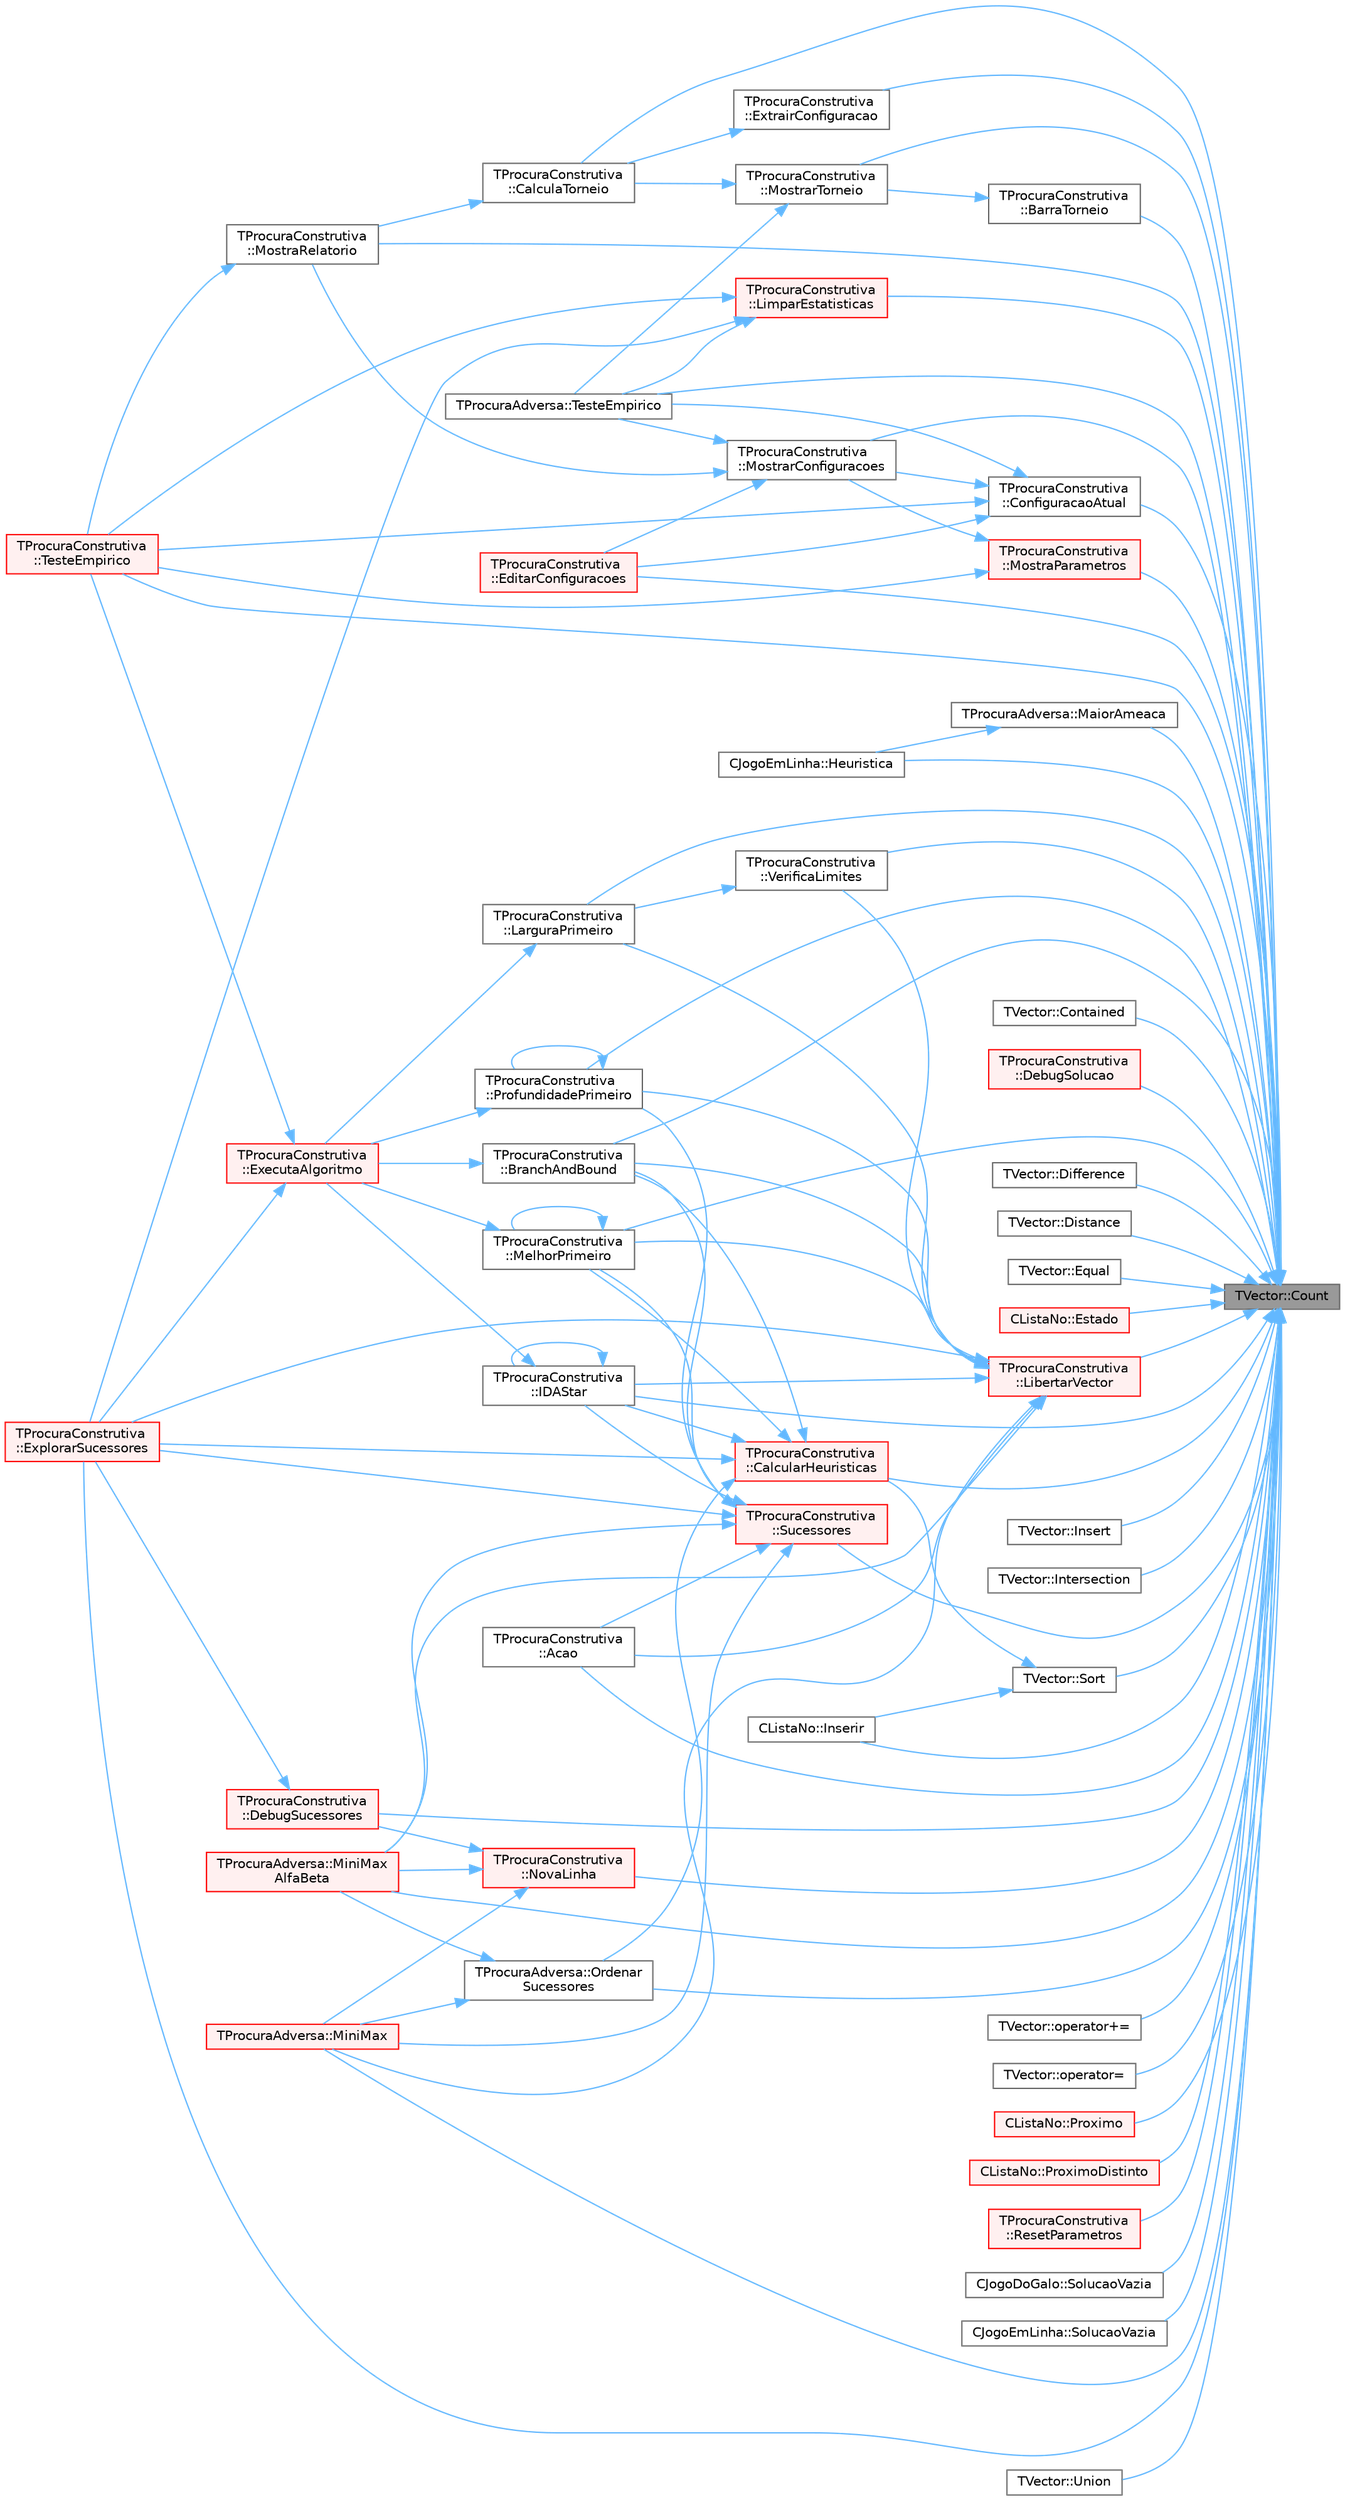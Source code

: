 digraph "TVector::Count"
{
 // LATEX_PDF_SIZE
  bgcolor="transparent";
  edge [fontname=Helvetica,fontsize=10,labelfontname=Helvetica,labelfontsize=10];
  node [fontname=Helvetica,fontsize=10,shape=box,height=0.2,width=0.4];
  rankdir="RL";
  Node1 [id="Node000001",label="TVector::Count",height=0.2,width=0.4,color="gray40", fillcolor="grey60", style="filled", fontcolor="black",tooltip=" "];
  Node1 -> Node2 [id="edge110_Node000001_Node000002",dir="back",color="steelblue1",style="solid",tooltip=" "];
  Node2 [id="Node000002",label="TProcuraConstrutiva\l::Acao",height=0.2,width=0.4,color="grey40", fillcolor="white", style="filled",URL="$group__RedefinicaoOpcional.html#gacccf4fbb52126ba19bfc456c0c6d5214",tooltip="Executa a ação (movimento, passo, jogada, lance, etc.) no estado atual."];
  Node1 -> Node3 [id="edge111_Node000001_Node000003",dir="back",color="steelblue1",style="solid",tooltip=" "];
  Node3 [id="Node000003",label="TProcuraConstrutiva\l::BarraTorneio",height=0.2,width=0.4,color="grey40", fillcolor="white", style="filled",URL="$classTProcuraConstrutiva.html#a555a752a4e2bf6a0e5ba1454eeb16e38",tooltip=" "];
  Node3 -> Node4 [id="edge112_Node000003_Node000004",dir="back",color="steelblue1",style="solid",tooltip=" "];
  Node4 [id="Node000004",label="TProcuraConstrutiva\l::MostrarTorneio",height=0.2,width=0.4,color="grey40", fillcolor="white", style="filled",URL="$classTProcuraConstrutiva.html#a12b8afb0fe836f489ada61cb33eb5dee",tooltip=" "];
  Node4 -> Node5 [id="edge113_Node000004_Node000005",dir="back",color="steelblue1",style="solid",tooltip=" "];
  Node5 [id="Node000005",label="TProcuraConstrutiva\l::CalculaTorneio",height=0.2,width=0.4,color="grey40", fillcolor="white", style="filled",URL="$classTProcuraConstrutiva.html#a589640c821d42dbcc476971995b511bf",tooltip=" "];
  Node5 -> Node6 [id="edge114_Node000005_Node000006",dir="back",color="steelblue1",style="solid",tooltip=" "];
  Node6 [id="Node000006",label="TProcuraConstrutiva\l::MostraRelatorio",height=0.2,width=0.4,color="grey40", fillcolor="white", style="filled",URL="$classTProcuraConstrutiva.html#ac7e1356d8cd516f18380d4f4c5730c2b",tooltip=" "];
  Node6 -> Node7 [id="edge115_Node000006_Node000007",dir="back",color="steelblue1",style="solid",tooltip=" "];
  Node7 [id="Node000007",label="TProcuraConstrutiva\l::TesteEmpirico",height=0.2,width=0.4,color="red", fillcolor="#FFF0F0", style="filled",URL="$group__RedefinicaoOpcional.html#gab2fca28035f165ce7c1d40acbfc8c971",tooltip="Executa testes empíricos, em todas as configurações guardadas, nas instâncias selecionadas."];
  Node4 -> Node12 [id="edge116_Node000004_Node000012",dir="back",color="steelblue1",style="solid",tooltip=" "];
  Node12 [id="Node000012",label="TProcuraAdversa::TesteEmpirico",height=0.2,width=0.4,color="grey40", fillcolor="white", style="filled",URL="$classTProcuraAdversa.html#ae849ba1f915dc5e0875faa281ba4bdbb",tooltip="Executa testes empíricos, em todas as configurações guardadas, nas instâncias selecionadas."];
  Node1 -> Node13 [id="edge117_Node000001_Node000013",dir="back",color="steelblue1",style="solid",tooltip=" "];
  Node13 [id="Node000013",label="TProcuraConstrutiva\l::BranchAndBound",height=0.2,width=0.4,color="grey40", fillcolor="white", style="filled",URL="$group__ProcurasInformadas.html#gafe804dbf6cabda9e627500c2d4f8aafd",tooltip="Executa o algoritmo Branch-and-Bound, um algoritmo informado."];
  Node13 -> Node14 [id="edge118_Node000013_Node000014",dir="back",color="steelblue1",style="solid",tooltip=" "];
  Node14 [id="Node000014",label="TProcuraConstrutiva\l::ExecutaAlgoritmo",height=0.2,width=0.4,color="red", fillcolor="#FFF0F0", style="filled",URL="$group__RedefinicaoOpcional.html#gae52871eb18c8ae656a2174acf43b3bb3",tooltip="Executa o algoritmo com os parametros atuais."];
  Node14 -> Node15 [id="edge119_Node000014_Node000015",dir="back",color="steelblue1",style="solid",tooltip=" "];
  Node15 [id="Node000015",label="TProcuraConstrutiva\l::ExplorarSucessores",height=0.2,width=0.4,color="red", fillcolor="#FFF0F0", style="filled",URL="$classTProcuraConstrutiva.html#ab5639efca5e48b564a8bdd9ec23a8955",tooltip=" "];
  Node14 -> Node7 [id="edge120_Node000014_Node000007",dir="back",color="steelblue1",style="solid",tooltip=" "];
  Node1 -> Node16 [id="edge121_Node000001_Node000016",dir="back",color="steelblue1",style="solid",tooltip=" "];
  Node16 [id="Node000016",label="TProcuraConstrutiva\l::CalcularHeuristicas",height=0.2,width=0.4,color="red", fillcolor="#FFF0F0", style="filled",URL="$classTProcuraConstrutiva.html#a640e74c9b6cd340761db671438ad679e",tooltip=" "];
  Node16 -> Node13 [id="edge122_Node000016_Node000013",dir="back",color="steelblue1",style="solid",tooltip=" "];
  Node16 -> Node15 [id="edge123_Node000016_Node000015",dir="back",color="steelblue1",style="solid",tooltip=" "];
  Node16 -> Node18 [id="edge124_Node000016_Node000018",dir="back",color="steelblue1",style="solid",tooltip=" "];
  Node18 [id="Node000018",label="TProcuraConstrutiva\l::IDAStar",height=0.2,width=0.4,color="grey40", fillcolor="white", style="filled",URL="$group__ProcurasInformadas.html#gae77f9608e7988052377d7025bee7c4e8",tooltip="Executa a procura IDA*, algoritmo informado."];
  Node18 -> Node14 [id="edge125_Node000018_Node000014",dir="back",color="steelblue1",style="solid",tooltip=" "];
  Node18 -> Node18 [id="edge126_Node000018_Node000018",dir="back",color="steelblue1",style="solid",tooltip=" "];
  Node16 -> Node19 [id="edge127_Node000016_Node000019",dir="back",color="steelblue1",style="solid",tooltip=" "];
  Node19 [id="Node000019",label="TProcuraConstrutiva\l::MelhorPrimeiro",height=0.2,width=0.4,color="grey40", fillcolor="white", style="filled",URL="$group__ProcurasInformadas.html#gaebb84182343041bc276e4ceceb4b13aa",tooltip="Executa a procura melhor primeiro, algoritmo informado."];
  Node19 -> Node14 [id="edge128_Node000019_Node000014",dir="back",color="steelblue1",style="solid",tooltip=" "];
  Node19 -> Node19 [id="edge129_Node000019_Node000019",dir="back",color="steelblue1",style="solid",tooltip=" "];
  Node16 -> Node20 [id="edge130_Node000016_Node000020",dir="back",color="steelblue1",style="solid",tooltip=" "];
  Node20 [id="Node000020",label="TProcuraAdversa::Ordenar\lSucessores",height=0.2,width=0.4,color="grey40", fillcolor="white", style="filled",URL="$classTProcuraAdversa.html#a369a3b5182150b22fd6deb0d46916d49",tooltip=" "];
  Node20 -> Node21 [id="edge131_Node000020_Node000021",dir="back",color="steelblue1",style="solid",tooltip=" "];
  Node21 [id="Node000021",label="TProcuraAdversa::MiniMax",height=0.2,width=0.4,color="red", fillcolor="#FFF0F0", style="filled",URL="$classTProcuraAdversa.html#a4d8542bcb03f17da8aa3038384104f24",tooltip="retorna o valor do estado actual, apos procura de profundidade nivel"];
  Node20 -> Node24 [id="edge132_Node000020_Node000024",dir="back",color="steelblue1",style="solid",tooltip=" "];
  Node24 [id="Node000024",label="TProcuraAdversa::MiniMax\lAlfaBeta",height=0.2,width=0.4,color="red", fillcolor="#FFF0F0", style="filled",URL="$classTProcuraAdversa.html#adb3f857b1c8b3ee26682e335dc6ed601",tooltip="retorna o valor do estado actual, apos procura de profundidade nivel. Idêntico a MiniMax"];
  Node1 -> Node5 [id="edge133_Node000001_Node000005",dir="back",color="steelblue1",style="solid",tooltip=" "];
  Node1 -> Node25 [id="edge134_Node000001_Node000025",dir="back",color="steelblue1",style="solid",tooltip=" "];
  Node25 [id="Node000025",label="TProcuraConstrutiva\l::ConfiguracaoAtual",height=0.2,width=0.4,color="grey40", fillcolor="white", style="filled",URL="$classTProcuraConstrutiva.html#a4c50b21dc4dc6a689af754dfce6e272f",tooltip=" "];
  Node25 -> Node26 [id="edge135_Node000025_Node000026",dir="back",color="steelblue1",style="solid",tooltip=" "];
  Node26 [id="Node000026",label="TProcuraConstrutiva\l::EditarConfiguracoes",height=0.2,width=0.4,color="red", fillcolor="#FFF0F0", style="filled",URL="$classTProcuraConstrutiva.html#a7e5329143aa8df478b68741d47fa6a7f",tooltip=" "];
  Node25 -> Node27 [id="edge136_Node000025_Node000027",dir="back",color="steelblue1",style="solid",tooltip=" "];
  Node27 [id="Node000027",label="TProcuraConstrutiva\l::MostrarConfiguracoes",height=0.2,width=0.4,color="grey40", fillcolor="white", style="filled",URL="$classTProcuraConstrutiva.html#a9d4bc5b86186bcba9cbee82588ada2fb",tooltip=" "];
  Node27 -> Node26 [id="edge137_Node000027_Node000026",dir="back",color="steelblue1",style="solid",tooltip=" "];
  Node27 -> Node6 [id="edge138_Node000027_Node000006",dir="back",color="steelblue1",style="solid",tooltip=" "];
  Node27 -> Node12 [id="edge139_Node000027_Node000012",dir="back",color="steelblue1",style="solid",tooltip=" "];
  Node25 -> Node12 [id="edge140_Node000025_Node000012",dir="back",color="steelblue1",style="solid",tooltip=" "];
  Node25 -> Node7 [id="edge141_Node000025_Node000007",dir="back",color="steelblue1",style="solid",tooltip=" "];
  Node1 -> Node28 [id="edge142_Node000001_Node000028",dir="back",color="steelblue1",style="solid",tooltip=" "];
  Node28 [id="Node000028",label="TVector::Contained",height=0.2,width=0.4,color="grey40", fillcolor="white", style="filled",URL="$classTVector.html#a18bd3d664640de4df58f15e0bd8955ce",tooltip=" "];
  Node1 -> Node29 [id="edge143_Node000001_Node000029",dir="back",color="steelblue1",style="solid",tooltip=" "];
  Node29 [id="Node000029",label="TProcuraConstrutiva\l::DebugSolucao",height=0.2,width=0.4,color="red", fillcolor="#FFF0F0", style="filled",URL="$classTProcuraConstrutiva.html#a3cb063790a46d8fac87044c7c68c53b3",tooltip=" "];
  Node1 -> Node33 [id="edge144_Node000001_Node000033",dir="back",color="steelblue1",style="solid",tooltip=" "];
  Node33 [id="Node000033",label="TProcuraConstrutiva\l::DebugSucessores",height=0.2,width=0.4,color="red", fillcolor="#FFF0F0", style="filled",URL="$classTProcuraConstrutiva.html#a08aa14ddc895426b2ce3df4d763cbbd7",tooltip=" "];
  Node33 -> Node15 [id="edge145_Node000033_Node000015",dir="back",color="steelblue1",style="solid",tooltip=" "];
  Node1 -> Node35 [id="edge146_Node000001_Node000035",dir="back",color="steelblue1",style="solid",tooltip=" "];
  Node35 [id="Node000035",label="TVector::Difference",height=0.2,width=0.4,color="grey40", fillcolor="white", style="filled",URL="$classTVector.html#a22eca6fa7555ef9a19ff08a56a22aa2a",tooltip=" "];
  Node1 -> Node36 [id="edge147_Node000001_Node000036",dir="back",color="steelblue1",style="solid",tooltip=" "];
  Node36 [id="Node000036",label="TVector::Distance",height=0.2,width=0.4,color="grey40", fillcolor="white", style="filled",URL="$classTVector.html#a8cbf0dc0b674640bda4e81e6d6be0f55",tooltip=" "];
  Node1 -> Node26 [id="edge148_Node000001_Node000026",dir="back",color="steelblue1",style="solid",tooltip=" "];
  Node1 -> Node37 [id="edge149_Node000001_Node000037",dir="back",color="steelblue1",style="solid",tooltip=" "];
  Node37 [id="Node000037",label="TVector::Equal",height=0.2,width=0.4,color="grey40", fillcolor="white", style="filled",URL="$classTVector.html#a7d85501c7c293a9aaa2beffa8a7f9c6f",tooltip=" "];
  Node1 -> Node38 [id="edge150_Node000001_Node000038",dir="back",color="steelblue1",style="solid",tooltip=" "];
  Node38 [id="Node000038",label="CListaNo::Estado",height=0.2,width=0.4,color="red", fillcolor="#FFF0F0", style="filled",URL="$classCListaNo.html#a41eb61b9b842b0052c119fe44b789ba8",tooltip=" "];
  Node1 -> Node15 [id="edge151_Node000001_Node000015",dir="back",color="steelblue1",style="solid",tooltip=" "];
  Node1 -> Node42 [id="edge152_Node000001_Node000042",dir="back",color="steelblue1",style="solid",tooltip=" "];
  Node42 [id="Node000042",label="TProcuraConstrutiva\l::ExtrairConfiguracao",height=0.2,width=0.4,color="grey40", fillcolor="white", style="filled",URL="$classTProcuraConstrutiva.html#adc31f777cf89c56571baedd4a48cea47",tooltip=" "];
  Node42 -> Node5 [id="edge153_Node000042_Node000005",dir="back",color="steelblue1",style="solid",tooltip=" "];
  Node1 -> Node43 [id="edge154_Node000001_Node000043",dir="back",color="steelblue1",style="solid",tooltip=" "];
  Node43 [id="Node000043",label="CJogoEmLinha::Heuristica",height=0.2,width=0.4,color="grey40", fillcolor="white", style="filled",URL="$classCJogoEmLinha.html#afe8d4a92e1840c1436c295c5a13760db",tooltip="Função para calcular quanto falta para o final, o valor da heurística."];
  Node1 -> Node18 [id="edge155_Node000001_Node000018",dir="back",color="steelblue1",style="solid",tooltip=" "];
  Node1 -> Node41 [id="edge156_Node000001_Node000041",dir="back",color="steelblue1",style="solid",tooltip=" "];
  Node41 [id="Node000041",label="CListaNo::Inserir",height=0.2,width=0.4,color="grey40", fillcolor="white", style="filled",URL="$classCListaNo.html#a487ec70de88cd34f0f4356b5d0144c72",tooltip=" "];
  Node1 -> Node44 [id="edge157_Node000001_Node000044",dir="back",color="steelblue1",style="solid",tooltip=" "];
  Node44 [id="Node000044",label="TVector::Insert",height=0.2,width=0.4,color="grey40", fillcolor="white", style="filled",URL="$classTVector.html#a509e5566cc15eb723566f318479e3bc0",tooltip=" "];
  Node1 -> Node45 [id="edge158_Node000001_Node000045",dir="back",color="steelblue1",style="solid",tooltip=" "];
  Node45 [id="Node000045",label="TVector::Intersection",height=0.2,width=0.4,color="grey40", fillcolor="white", style="filled",URL="$classTVector.html#adb0d3bbcfe5bd331d6c73709b146b233",tooltip=" "];
  Node1 -> Node46 [id="edge159_Node000001_Node000046",dir="back",color="steelblue1",style="solid",tooltip=" "];
  Node46 [id="Node000046",label="TProcuraConstrutiva\l::LarguraPrimeiro",height=0.2,width=0.4,color="grey40", fillcolor="white", style="filled",URL="$group__ProcurasCegas.html#gafe656922894d8a27b4cfb70128793af0",tooltip="Executa a procura em largura primeiro, algoritmo cego."];
  Node46 -> Node14 [id="edge160_Node000046_Node000014",dir="back",color="steelblue1",style="solid",tooltip=" "];
  Node1 -> Node47 [id="edge161_Node000001_Node000047",dir="back",color="steelblue1",style="solid",tooltip=" "];
  Node47 [id="Node000047",label="TProcuraConstrutiva\l::LibertarVector",height=0.2,width=0.4,color="red", fillcolor="#FFF0F0", style="filled",URL="$classTProcuraConstrutiva.html#a976f17b2b53ce9ffc7d1795d291262df",tooltip=" "];
  Node47 -> Node2 [id="edge162_Node000047_Node000002",dir="back",color="steelblue1",style="solid",tooltip=" "];
  Node47 -> Node13 [id="edge163_Node000047_Node000013",dir="back",color="steelblue1",style="solid",tooltip=" "];
  Node47 -> Node15 [id="edge164_Node000047_Node000015",dir="back",color="steelblue1",style="solid",tooltip=" "];
  Node47 -> Node18 [id="edge165_Node000047_Node000018",dir="back",color="steelblue1",style="solid",tooltip=" "];
  Node47 -> Node46 [id="edge166_Node000047_Node000046",dir="back",color="steelblue1",style="solid",tooltip=" "];
  Node47 -> Node19 [id="edge167_Node000047_Node000019",dir="back",color="steelblue1",style="solid",tooltip=" "];
  Node47 -> Node21 [id="edge168_Node000047_Node000021",dir="back",color="steelblue1",style="solid",tooltip=" "];
  Node47 -> Node24 [id="edge169_Node000047_Node000024",dir="back",color="steelblue1",style="solid",tooltip=" "];
  Node47 -> Node32 [id="edge170_Node000047_Node000032",dir="back",color="steelblue1",style="solid",tooltip=" "];
  Node32 [id="Node000032",label="TProcuraConstrutiva\l::ProfundidadePrimeiro",height=0.2,width=0.4,color="grey40", fillcolor="white", style="filled",URL="$group__ProcurasCegas.html#gaf00d9776f6b25d56138efb6725b86228",tooltip="Executa a procura em profundidade primeiro, algoritmo cego."];
  Node32 -> Node14 [id="edge171_Node000032_Node000014",dir="back",color="steelblue1",style="solid",tooltip=" "];
  Node32 -> Node32 [id="edge172_Node000032_Node000032",dir="back",color="steelblue1",style="solid",tooltip=" "];
  Node47 -> Node50 [id="edge173_Node000047_Node000050",dir="back",color="steelblue1",style="solid",tooltip=" "];
  Node50 [id="Node000050",label="TProcuraConstrutiva\l::VerificaLimites",height=0.2,width=0.4,color="grey40", fillcolor="white", style="filled",URL="$classTProcuraConstrutiva.html#aec0a667a7fda1ebe565ba13d6b02805a",tooltip=" "];
  Node50 -> Node46 [id="edge174_Node000050_Node000046",dir="back",color="steelblue1",style="solid",tooltip=" "];
  Node1 -> Node51 [id="edge175_Node000001_Node000051",dir="back",color="steelblue1",style="solid",tooltip=" "];
  Node51 [id="Node000051",label="TProcuraConstrutiva\l::LimparEstatisticas",height=0.2,width=0.4,color="red", fillcolor="#FFF0F0", style="filled",URL="$classTProcuraConstrutiva.html#ae254bbde1b2e36391d575fc2836fea7f",tooltip=" "];
  Node51 -> Node15 [id="edge176_Node000051_Node000015",dir="back",color="steelblue1",style="solid",tooltip=" "];
  Node51 -> Node12 [id="edge177_Node000051_Node000012",dir="back",color="steelblue1",style="solid",tooltip=" "];
  Node51 -> Node7 [id="edge178_Node000051_Node000007",dir="back",color="steelblue1",style="solid",tooltip=" "];
  Node1 -> Node52 [id="edge179_Node000001_Node000052",dir="back",color="steelblue1",style="solid",tooltip=" "];
  Node52 [id="Node000052",label="TProcuraAdversa::MaiorAmeaca",height=0.2,width=0.4,color="grey40", fillcolor="white", style="filled",URL="$classTProcuraAdversa.html#a1869e0545c7fe2dd0d38f5f3c860c61f",tooltip="Utilitário para calculo de uma heurística standard em jogos simples."];
  Node52 -> Node43 [id="edge180_Node000052_Node000043",dir="back",color="steelblue1",style="solid",tooltip=" "];
  Node1 -> Node19 [id="edge181_Node000001_Node000019",dir="back",color="steelblue1",style="solid",tooltip=" "];
  Node1 -> Node21 [id="edge182_Node000001_Node000021",dir="back",color="steelblue1",style="solid",tooltip=" "];
  Node1 -> Node24 [id="edge183_Node000001_Node000024",dir="back",color="steelblue1",style="solid",tooltip=" "];
  Node1 -> Node53 [id="edge184_Node000001_Node000053",dir="back",color="steelblue1",style="solid",tooltip=" "];
  Node53 [id="Node000053",label="TProcuraConstrutiva\l::MostraParametros",height=0.2,width=0.4,color="red", fillcolor="#FFF0F0", style="filled",URL="$classTProcuraConstrutiva.html#af74795a981510f72e0c7865cd758ab3b",tooltip=" "];
  Node53 -> Node27 [id="edge185_Node000053_Node000027",dir="back",color="steelblue1",style="solid",tooltip=" "];
  Node53 -> Node7 [id="edge186_Node000053_Node000007",dir="back",color="steelblue1",style="solid",tooltip=" "];
  Node1 -> Node27 [id="edge187_Node000001_Node000027",dir="back",color="steelblue1",style="solid",tooltip=" "];
  Node1 -> Node6 [id="edge188_Node000001_Node000006",dir="back",color="steelblue1",style="solid",tooltip=" "];
  Node1 -> Node4 [id="edge189_Node000001_Node000004",dir="back",color="steelblue1",style="solid",tooltip=" "];
  Node1 -> Node55 [id="edge190_Node000001_Node000055",dir="back",color="steelblue1",style="solid",tooltip=" "];
  Node55 [id="Node000055",label="TProcuraConstrutiva\l::NovaLinha",height=0.2,width=0.4,color="red", fillcolor="#FFF0F0", style="filled",URL="$classTProcuraConstrutiva.html#a7426b2abb333f77ef5d00ae46d5f2d32",tooltip=" "];
  Node55 -> Node33 [id="edge191_Node000055_Node000033",dir="back",color="steelblue1",style="solid",tooltip=" "];
  Node55 -> Node21 [id="edge192_Node000055_Node000021",dir="back",color="steelblue1",style="solid",tooltip=" "];
  Node55 -> Node24 [id="edge193_Node000055_Node000024",dir="back",color="steelblue1",style="solid",tooltip=" "];
  Node1 -> Node61 [id="edge194_Node000001_Node000061",dir="back",color="steelblue1",style="solid",tooltip=" "];
  Node61 [id="Node000061",label="TVector::operator+=",height=0.2,width=0.4,color="grey40", fillcolor="white", style="filled",URL="$classTVector.html#a925d5f893626dcd6a1f6b2330c913354",tooltip=" "];
  Node1 -> Node62 [id="edge195_Node000001_Node000062",dir="back",color="steelblue1",style="solid",tooltip=" "];
  Node62 [id="Node000062",label="TVector::operator=",height=0.2,width=0.4,color="grey40", fillcolor="white", style="filled",URL="$classTVector.html#acc78b25f8f4b07861a4b6e2eb2acec9d",tooltip=" "];
  Node1 -> Node20 [id="edge196_Node000001_Node000020",dir="back",color="steelblue1",style="solid",tooltip=" "];
  Node1 -> Node32 [id="edge197_Node000001_Node000032",dir="back",color="steelblue1",style="solid",tooltip=" "];
  Node1 -> Node63 [id="edge198_Node000001_Node000063",dir="back",color="steelblue1",style="solid",tooltip=" "];
  Node63 [id="Node000063",label="CListaNo::Proximo",height=0.2,width=0.4,color="red", fillcolor="#FFF0F0", style="filled",URL="$classCListaNo.html#ac0247e41530a14c23afb3279fa15bbfa",tooltip=" "];
  Node1 -> Node64 [id="edge199_Node000001_Node000064",dir="back",color="steelblue1",style="solid",tooltip=" "];
  Node64 [id="Node000064",label="CListaNo::ProximoDistinto",height=0.2,width=0.4,color="red", fillcolor="#FFF0F0", style="filled",URL="$classCListaNo.html#a9f8eef005ec0d5fae8d5075892d19273",tooltip=" "];
  Node1 -> Node65 [id="edge200_Node000001_Node000065",dir="back",color="steelblue1",style="solid",tooltip=" "];
  Node65 [id="Node000065",label="TProcuraConstrutiva\l::ResetParametros",height=0.2,width=0.4,color="red", fillcolor="#FFF0F0", style="filled",URL="$group__RedefinicaoSugerida.html#gacb15562d8776f4d162001d385ebc13a0",tooltip="Inicializa os parametros."];
  Node1 -> Node68 [id="edge201_Node000001_Node000068",dir="back",color="steelblue1",style="solid",tooltip=" "];
  Node68 [id="Node000068",label="CJogoDoGalo::SolucaoVazia",height=0.2,width=0.4,color="grey40", fillcolor="white", style="filled",URL="$classCJogoDoGalo.html#a6855d470bfeb593cb354e5b6be4514ad",tooltip="Coloca o objecto no estado inicial da procura."];
  Node1 -> Node69 [id="edge202_Node000001_Node000069",dir="back",color="steelblue1",style="solid",tooltip=" "];
  Node69 [id="Node000069",label="CJogoEmLinha::SolucaoVazia",height=0.2,width=0.4,color="grey40", fillcolor="white", style="filled",URL="$classCJogoEmLinha.html#ad165a68c0587ca6d77274d84a2220f03",tooltip="Coloca o objecto no estado inicial da procura."];
  Node1 -> Node70 [id="edge203_Node000001_Node000070",dir="back",color="steelblue1",style="solid",tooltip=" "];
  Node70 [id="Node000070",label="TVector::Sort",height=0.2,width=0.4,color="grey40", fillcolor="white", style="filled",URL="$classTVector.html#ab5f765b4c8271e597e2005757ed52138",tooltip=" "];
  Node70 -> Node16 [id="edge204_Node000070_Node000016",dir="back",color="steelblue1",style="solid",tooltip=" "];
  Node70 -> Node41 [id="edge205_Node000070_Node000041",dir="back",color="steelblue1",style="solid",tooltip=" "];
  Node1 -> Node71 [id="edge206_Node000001_Node000071",dir="back",color="steelblue1",style="solid",tooltip=" "];
  Node71 [id="Node000071",label="TProcuraConstrutiva\l::Sucessores",height=0.2,width=0.4,color="red", fillcolor="#FFF0F0", style="filled",URL="$group__RedefinicaoMandatoria.html#ga0a13570d2f5a21296e3c10c2780e170c",tooltip="Coloca em sucessores a lista de estados sucessores."];
  Node71 -> Node2 [id="edge207_Node000071_Node000002",dir="back",color="steelblue1",style="solid",tooltip=" "];
  Node71 -> Node13 [id="edge208_Node000071_Node000013",dir="back",color="steelblue1",style="solid",tooltip=" "];
  Node71 -> Node15 [id="edge209_Node000071_Node000015",dir="back",color="steelblue1",style="solid",tooltip=" "];
  Node71 -> Node18 [id="edge210_Node000071_Node000018",dir="back",color="steelblue1",style="solid",tooltip=" "];
  Node71 -> Node19 [id="edge211_Node000071_Node000019",dir="back",color="steelblue1",style="solid",tooltip=" "];
  Node71 -> Node21 [id="edge212_Node000071_Node000021",dir="back",color="steelblue1",style="solid",tooltip=" "];
  Node71 -> Node24 [id="edge213_Node000071_Node000024",dir="back",color="steelblue1",style="solid",tooltip=" "];
  Node71 -> Node32 [id="edge214_Node000071_Node000032",dir="back",color="steelblue1",style="solid",tooltip=" "];
  Node1 -> Node12 [id="edge215_Node000001_Node000012",dir="back",color="steelblue1",style="solid",tooltip=" "];
  Node1 -> Node7 [id="edge216_Node000001_Node000007",dir="back",color="steelblue1",style="solid",tooltip=" "];
  Node1 -> Node74 [id="edge217_Node000001_Node000074",dir="back",color="steelblue1",style="solid",tooltip=" "];
  Node74 [id="Node000074",label="TVector::Union",height=0.2,width=0.4,color="grey40", fillcolor="white", style="filled",URL="$classTVector.html#a66382974113835538618976d3f43e6b3",tooltip=" "];
  Node1 -> Node50 [id="edge218_Node000001_Node000050",dir="back",color="steelblue1",style="solid",tooltip=" "];
}
